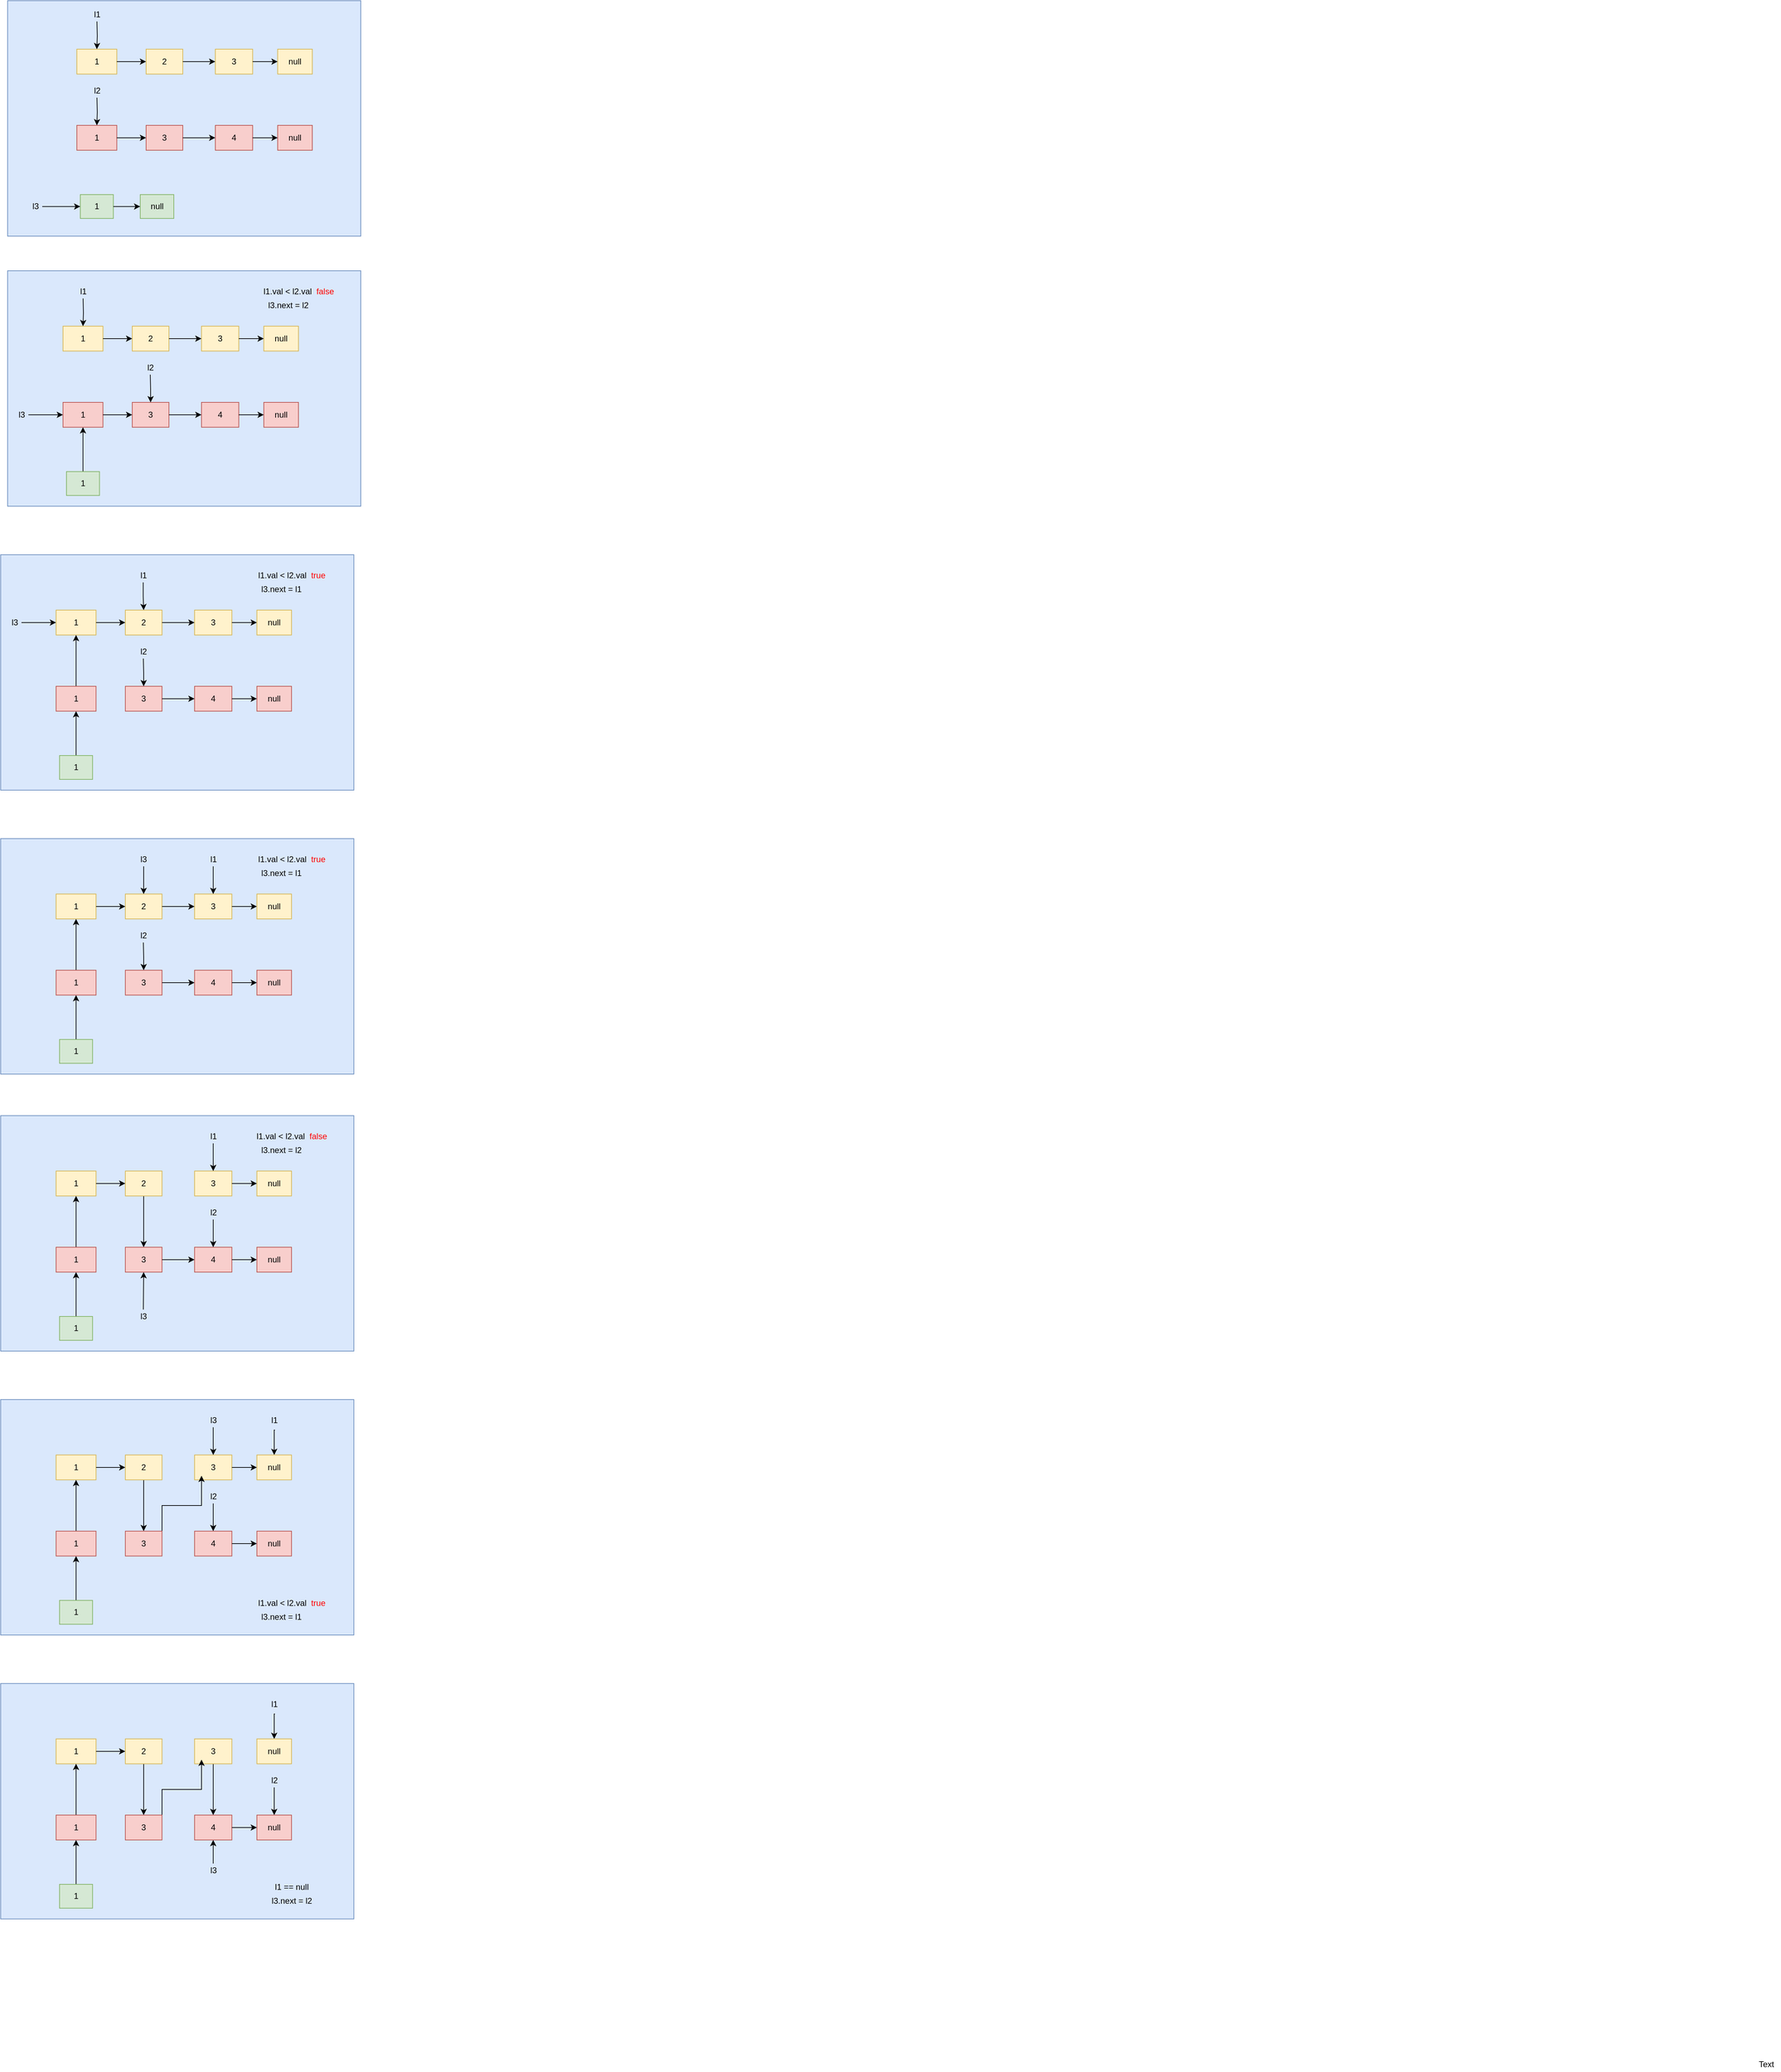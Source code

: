 <mxfile version="14.7.0" type="github">
  <diagram id="A1tCCWJj5cQhw7X3FNSQ" name="Page-1">
    <mxGraphModel dx="895" dy="527" grid="1" gridSize="10" guides="1" tooltips="1" connect="1" arrows="1" fold="1" page="1" pageScale="1" pageWidth="827" pageHeight="1169" math="0" shadow="0">
      <root>
        <mxCell id="0" />
        <mxCell id="1" parent="0" />
        <mxCell id="flg8Zj_wZAHKv5EspBRr-67" value="" style="rounded=0;whiteSpace=wrap;html=1;fillColor=#dae8fc;strokeColor=#6c8ebf;" vertex="1" parent="1">
          <mxGeometry x="120" y="140" width="510" height="340" as="geometry" />
        </mxCell>
        <mxCell id="flg8Zj_wZAHKv5EspBRr-1" value="1" style="rounded=0;whiteSpace=wrap;html=1;fillColor=#fff2cc;strokeColor=#d6b656;" vertex="1" parent="1">
          <mxGeometry x="220" y="210" width="57.69" height="35.93" as="geometry" />
        </mxCell>
        <mxCell id="flg8Zj_wZAHKv5EspBRr-2" value="2" style="rounded=0;whiteSpace=wrap;html=1;fillColor=#fff2cc;strokeColor=#d6b656;" vertex="1" parent="1">
          <mxGeometry x="320" y="210" width="52.96" height="35.93" as="geometry" />
        </mxCell>
        <mxCell id="flg8Zj_wZAHKv5EspBRr-3" value="" style="edgeStyle=orthogonalEdgeStyle;rounded=0;orthogonalLoop=1;jettySize=auto;html=1;" edge="1" parent="1" source="flg8Zj_wZAHKv5EspBRr-1" target="flg8Zj_wZAHKv5EspBRr-2">
          <mxGeometry x="100" y="120" as="geometry" />
        </mxCell>
        <mxCell id="flg8Zj_wZAHKv5EspBRr-4" value="3" style="rounded=0;whiteSpace=wrap;html=1;fillColor=#fff2cc;strokeColor=#d6b656;" vertex="1" parent="1">
          <mxGeometry x="420" y="210" width="53.85" height="35.93" as="geometry" />
        </mxCell>
        <mxCell id="flg8Zj_wZAHKv5EspBRr-5" value="" style="edgeStyle=orthogonalEdgeStyle;rounded=0;orthogonalLoop=1;jettySize=auto;html=1;" edge="1" parent="1" source="flg8Zj_wZAHKv5EspBRr-2" target="flg8Zj_wZAHKv5EspBRr-4">
          <mxGeometry x="100" y="120" as="geometry" />
        </mxCell>
        <mxCell id="flg8Zj_wZAHKv5EspBRr-13" value="" style="edgeStyle=orthogonalEdgeStyle;rounded=0;orthogonalLoop=1;jettySize=auto;html=1;" edge="1" parent="1" target="flg8Zj_wZAHKv5EspBRr-1">
          <mxGeometry x="100" y="120" as="geometry">
            <mxPoint x="249" y="170" as="sourcePoint" />
          </mxGeometry>
        </mxCell>
        <mxCell id="flg8Zj_wZAHKv5EspBRr-11" value="l1" style="text;html=1;align=center;verticalAlign=middle;resizable=0;points=[];autosize=1;strokeColor=none;" vertex="1" parent="1">
          <mxGeometry x="238.842" y="150" width="20" height="20" as="geometry" />
        </mxCell>
        <mxCell id="flg8Zj_wZAHKv5EspBRr-15" value="l3" style="text;html=1;align=center;verticalAlign=middle;resizable=0;points=[];autosize=1;strokeColor=none;" vertex="1" parent="1">
          <mxGeometry x="150" y="427.22" width="20" height="20" as="geometry" />
        </mxCell>
        <mxCell id="flg8Zj_wZAHKv5EspBRr-16" value="1" style="whiteSpace=wrap;html=1;fillColor=#d5e8d4;strokeColor=#82b366;" vertex="1" parent="1">
          <mxGeometry x="225" y="420" width="47.69" height="34.44" as="geometry" />
        </mxCell>
        <mxCell id="flg8Zj_wZAHKv5EspBRr-17" value="" style="edgeStyle=orthogonalEdgeStyle;rounded=0;orthogonalLoop=1;jettySize=auto;html=1;" edge="1" parent="1" source="flg8Zj_wZAHKv5EspBRr-15" target="flg8Zj_wZAHKv5EspBRr-16">
          <mxGeometry x="100" y="64.44" as="geometry" />
        </mxCell>
        <mxCell id="flg8Zj_wZAHKv5EspBRr-18" value="null" style="whiteSpace=wrap;html=1;fillColor=#d5e8d4;strokeColor=#82b366;" vertex="1" parent="1">
          <mxGeometry x="311.54" y="420" width="48.46" height="34.44" as="geometry" />
        </mxCell>
        <mxCell id="flg8Zj_wZAHKv5EspBRr-19" value="" style="edgeStyle=orthogonalEdgeStyle;rounded=0;orthogonalLoop=1;jettySize=auto;html=1;" edge="1" parent="1" source="flg8Zj_wZAHKv5EspBRr-16" target="flg8Zj_wZAHKv5EspBRr-18">
          <mxGeometry x="100" y="64.44" as="geometry" />
        </mxCell>
        <mxCell id="flg8Zj_wZAHKv5EspBRr-20" value="null" style="rounded=0;whiteSpace=wrap;html=1;fillColor=#fff2cc;strokeColor=#d6b656;" vertex="1" parent="1">
          <mxGeometry x="510" y="210" width="50" height="35.93" as="geometry" />
        </mxCell>
        <mxCell id="flg8Zj_wZAHKv5EspBRr-21" value="" style="edgeStyle=orthogonalEdgeStyle;rounded=0;orthogonalLoop=1;jettySize=auto;html=1;" edge="1" parent="1" source="flg8Zj_wZAHKv5EspBRr-4" target="flg8Zj_wZAHKv5EspBRr-20">
          <mxGeometry x="100" y="120" as="geometry" />
        </mxCell>
        <mxCell id="flg8Zj_wZAHKv5EspBRr-35" value="1" style="rounded=0;whiteSpace=wrap;html=1;fillColor=#f8cecc;strokeColor=#b85450;" vertex="1" parent="1">
          <mxGeometry x="220" y="320" width="57.69" height="35.93" as="geometry" />
        </mxCell>
        <mxCell id="flg8Zj_wZAHKv5EspBRr-36" value="3" style="rounded=0;whiteSpace=wrap;html=1;fillColor=#f8cecc;strokeColor=#b85450;" vertex="1" parent="1">
          <mxGeometry x="320" y="320" width="52.96" height="35.93" as="geometry" />
        </mxCell>
        <mxCell id="flg8Zj_wZAHKv5EspBRr-37" value="" style="edgeStyle=orthogonalEdgeStyle;rounded=0;orthogonalLoop=1;jettySize=auto;html=1;" edge="1" parent="1" source="flg8Zj_wZAHKv5EspBRr-35" target="flg8Zj_wZAHKv5EspBRr-36">
          <mxGeometry x="100" y="230" as="geometry" />
        </mxCell>
        <mxCell id="flg8Zj_wZAHKv5EspBRr-38" value="4" style="rounded=0;whiteSpace=wrap;html=1;fillColor=#f8cecc;strokeColor=#b85450;" vertex="1" parent="1">
          <mxGeometry x="420" y="320" width="53.85" height="35.93" as="geometry" />
        </mxCell>
        <mxCell id="flg8Zj_wZAHKv5EspBRr-39" value="" style="edgeStyle=orthogonalEdgeStyle;rounded=0;orthogonalLoop=1;jettySize=auto;html=1;" edge="1" parent="1" source="flg8Zj_wZAHKv5EspBRr-36" target="flg8Zj_wZAHKv5EspBRr-38">
          <mxGeometry x="100" y="230" as="geometry" />
        </mxCell>
        <mxCell id="flg8Zj_wZAHKv5EspBRr-40" value="" style="edgeStyle=orthogonalEdgeStyle;rounded=0;orthogonalLoop=1;jettySize=auto;html=1;" edge="1" parent="1" target="flg8Zj_wZAHKv5EspBRr-35">
          <mxGeometry x="100" y="230" as="geometry">
            <mxPoint x="249" y="280" as="sourcePoint" />
          </mxGeometry>
        </mxCell>
        <mxCell id="flg8Zj_wZAHKv5EspBRr-41" value="l2" style="text;html=1;align=center;verticalAlign=middle;resizable=0;points=[];autosize=1;strokeColor=none;" vertex="1" parent="1">
          <mxGeometry x="238.842" y="260" width="20" height="20" as="geometry" />
        </mxCell>
        <mxCell id="flg8Zj_wZAHKv5EspBRr-42" value="null" style="rounded=0;whiteSpace=wrap;html=1;fillColor=#f8cecc;strokeColor=#b85450;" vertex="1" parent="1">
          <mxGeometry x="510" y="320" width="50" height="35.93" as="geometry" />
        </mxCell>
        <mxCell id="flg8Zj_wZAHKv5EspBRr-43" value="" style="edgeStyle=orthogonalEdgeStyle;rounded=0;orthogonalLoop=1;jettySize=auto;html=1;" edge="1" parent="1" source="flg8Zj_wZAHKv5EspBRr-38" target="flg8Zj_wZAHKv5EspBRr-42">
          <mxGeometry x="100" y="230" as="geometry" />
        </mxCell>
        <mxCell id="flg8Zj_wZAHKv5EspBRr-68" value="" style="rounded=0;whiteSpace=wrap;html=1;fillColor=#dae8fc;strokeColor=#6c8ebf;" vertex="1" parent="1">
          <mxGeometry x="120" y="530" width="510" height="340" as="geometry" />
        </mxCell>
        <mxCell id="flg8Zj_wZAHKv5EspBRr-69" value="1" style="rounded=0;whiteSpace=wrap;html=1;fillColor=#fff2cc;strokeColor=#d6b656;" vertex="1" parent="1">
          <mxGeometry x="200" y="610" width="57.69" height="35.93" as="geometry" />
        </mxCell>
        <mxCell id="flg8Zj_wZAHKv5EspBRr-70" value="2" style="rounded=0;whiteSpace=wrap;html=1;fillColor=#fff2cc;strokeColor=#d6b656;" vertex="1" parent="1">
          <mxGeometry x="300" y="610" width="52.96" height="35.93" as="geometry" />
        </mxCell>
        <mxCell id="flg8Zj_wZAHKv5EspBRr-71" value="" style="edgeStyle=orthogonalEdgeStyle;rounded=0;orthogonalLoop=1;jettySize=auto;html=1;" edge="1" parent="1" source="flg8Zj_wZAHKv5EspBRr-69" target="flg8Zj_wZAHKv5EspBRr-70">
          <mxGeometry x="80" y="520" as="geometry" />
        </mxCell>
        <mxCell id="flg8Zj_wZAHKv5EspBRr-72" value="3" style="rounded=0;whiteSpace=wrap;html=1;fillColor=#fff2cc;strokeColor=#d6b656;" vertex="1" parent="1">
          <mxGeometry x="400" y="610" width="53.85" height="35.93" as="geometry" />
        </mxCell>
        <mxCell id="flg8Zj_wZAHKv5EspBRr-73" value="" style="edgeStyle=orthogonalEdgeStyle;rounded=0;orthogonalLoop=1;jettySize=auto;html=1;" edge="1" parent="1" source="flg8Zj_wZAHKv5EspBRr-70" target="flg8Zj_wZAHKv5EspBRr-72">
          <mxGeometry x="80" y="520" as="geometry" />
        </mxCell>
        <mxCell id="flg8Zj_wZAHKv5EspBRr-74" value="" style="edgeStyle=orthogonalEdgeStyle;rounded=0;orthogonalLoop=1;jettySize=auto;html=1;" edge="1" parent="1" target="flg8Zj_wZAHKv5EspBRr-69">
          <mxGeometry x="80" y="520" as="geometry">
            <mxPoint x="229" y="570" as="sourcePoint" />
          </mxGeometry>
        </mxCell>
        <mxCell id="flg8Zj_wZAHKv5EspBRr-75" value="l1" style="text;html=1;align=center;verticalAlign=middle;resizable=0;points=[];autosize=1;strokeColor=none;" vertex="1" parent="1">
          <mxGeometry x="218.842" y="550" width="20" height="20" as="geometry" />
        </mxCell>
        <mxCell id="flg8Zj_wZAHKv5EspBRr-76" value="l3" style="text;html=1;align=center;verticalAlign=middle;resizable=0;points=[];autosize=1;strokeColor=none;" vertex="1" parent="1">
          <mxGeometry x="130" y="727.96" width="20" height="20" as="geometry" />
        </mxCell>
        <mxCell id="flg8Zj_wZAHKv5EspBRr-94" value="" style="edgeStyle=orthogonalEdgeStyle;rounded=0;orthogonalLoop=1;jettySize=auto;html=1;" edge="1" parent="1" source="flg8Zj_wZAHKv5EspBRr-77" target="flg8Zj_wZAHKv5EspBRr-83">
          <mxGeometry relative="1" as="geometry" />
        </mxCell>
        <mxCell id="flg8Zj_wZAHKv5EspBRr-77" value="1" style="whiteSpace=wrap;html=1;fillColor=#d5e8d4;strokeColor=#82b366;" vertex="1" parent="1">
          <mxGeometry x="205" y="820" width="47.69" height="34.44" as="geometry" />
        </mxCell>
        <mxCell id="flg8Zj_wZAHKv5EspBRr-78" value="" style="edgeStyle=orthogonalEdgeStyle;rounded=0;orthogonalLoop=1;jettySize=auto;html=1;entryX=0;entryY=0.5;entryDx=0;entryDy=0;" edge="1" parent="1" source="flg8Zj_wZAHKv5EspBRr-76" target="flg8Zj_wZAHKv5EspBRr-83">
          <mxGeometry x="80" y="464.44" as="geometry" />
        </mxCell>
        <mxCell id="flg8Zj_wZAHKv5EspBRr-81" value="null" style="rounded=0;whiteSpace=wrap;html=1;fillColor=#fff2cc;strokeColor=#d6b656;" vertex="1" parent="1">
          <mxGeometry x="490" y="610" width="50" height="35.93" as="geometry" />
        </mxCell>
        <mxCell id="flg8Zj_wZAHKv5EspBRr-82" value="" style="edgeStyle=orthogonalEdgeStyle;rounded=0;orthogonalLoop=1;jettySize=auto;html=1;" edge="1" parent="1" source="flg8Zj_wZAHKv5EspBRr-72" target="flg8Zj_wZAHKv5EspBRr-81">
          <mxGeometry x="80" y="520" as="geometry" />
        </mxCell>
        <mxCell id="flg8Zj_wZAHKv5EspBRr-83" value="1" style="rounded=0;whiteSpace=wrap;html=1;fillColor=#f8cecc;strokeColor=#b85450;" vertex="1" parent="1">
          <mxGeometry x="200" y="720" width="57.69" height="35.93" as="geometry" />
        </mxCell>
        <mxCell id="flg8Zj_wZAHKv5EspBRr-84" value="3" style="rounded=0;whiteSpace=wrap;html=1;fillColor=#f8cecc;strokeColor=#b85450;" vertex="1" parent="1">
          <mxGeometry x="300" y="720" width="52.96" height="35.93" as="geometry" />
        </mxCell>
        <mxCell id="flg8Zj_wZAHKv5EspBRr-85" value="" style="edgeStyle=orthogonalEdgeStyle;rounded=0;orthogonalLoop=1;jettySize=auto;html=1;" edge="1" parent="1" source="flg8Zj_wZAHKv5EspBRr-83" target="flg8Zj_wZAHKv5EspBRr-84">
          <mxGeometry x="80" y="630" as="geometry" />
        </mxCell>
        <mxCell id="flg8Zj_wZAHKv5EspBRr-86" value="4" style="rounded=0;whiteSpace=wrap;html=1;fillColor=#f8cecc;strokeColor=#b85450;" vertex="1" parent="1">
          <mxGeometry x="400" y="720" width="53.85" height="35.93" as="geometry" />
        </mxCell>
        <mxCell id="flg8Zj_wZAHKv5EspBRr-87" value="" style="edgeStyle=orthogonalEdgeStyle;rounded=0;orthogonalLoop=1;jettySize=auto;html=1;" edge="1" parent="1" source="flg8Zj_wZAHKv5EspBRr-84" target="flg8Zj_wZAHKv5EspBRr-86">
          <mxGeometry x="80" y="630" as="geometry" />
        </mxCell>
        <mxCell id="flg8Zj_wZAHKv5EspBRr-88" value="" style="edgeStyle=orthogonalEdgeStyle;rounded=0;orthogonalLoop=1;jettySize=auto;html=1;entryX=0.5;entryY=0;entryDx=0;entryDy=0;" edge="1" parent="1" target="flg8Zj_wZAHKv5EspBRr-84">
          <mxGeometry x="80" y="630" as="geometry">
            <mxPoint x="326" y="680" as="sourcePoint" />
          </mxGeometry>
        </mxCell>
        <mxCell id="flg8Zj_wZAHKv5EspBRr-89" value="l2" style="text;html=1;align=center;verticalAlign=middle;resizable=0;points=[];autosize=1;strokeColor=none;" vertex="1" parent="1">
          <mxGeometry x="316.482" y="660" width="20" height="20" as="geometry" />
        </mxCell>
        <mxCell id="flg8Zj_wZAHKv5EspBRr-90" value="null" style="rounded=0;whiteSpace=wrap;html=1;fillColor=#f8cecc;strokeColor=#b85450;" vertex="1" parent="1">
          <mxGeometry x="490" y="720" width="50" height="35.93" as="geometry" />
        </mxCell>
        <mxCell id="flg8Zj_wZAHKv5EspBRr-91" value="" style="edgeStyle=orthogonalEdgeStyle;rounded=0;orthogonalLoop=1;jettySize=auto;html=1;" edge="1" parent="1" source="flg8Zj_wZAHKv5EspBRr-86" target="flg8Zj_wZAHKv5EspBRr-90">
          <mxGeometry x="80" y="630" as="geometry" />
        </mxCell>
        <mxCell id="flg8Zj_wZAHKv5EspBRr-92" value="l1.val &amp;lt; l2.val&amp;nbsp; &lt;font color=&quot;#ff0000&quot;&gt;false&lt;/font&gt;" style="text;html=1;align=center;verticalAlign=middle;resizable=0;points=[];autosize=1;strokeColor=none;" vertex="1" parent="1">
          <mxGeometry x="480" y="550" width="120" height="20" as="geometry" />
        </mxCell>
        <mxCell id="flg8Zj_wZAHKv5EspBRr-93" value="l3.next = l2" style="text;html=1;align=center;verticalAlign=middle;resizable=0;points=[];autosize=1;strokeColor=none;" vertex="1" parent="1">
          <mxGeometry x="490" y="570" width="70" height="20" as="geometry" />
        </mxCell>
        <mxCell id="flg8Zj_wZAHKv5EspBRr-95" value="" style="rounded=0;whiteSpace=wrap;html=1;fillColor=#dae8fc;strokeColor=#6c8ebf;" vertex="1" parent="1">
          <mxGeometry x="110" y="940" width="510" height="340" as="geometry" />
        </mxCell>
        <mxCell id="flg8Zj_wZAHKv5EspBRr-96" value="1" style="rounded=0;whiteSpace=wrap;html=1;fillColor=#fff2cc;strokeColor=#d6b656;" vertex="1" parent="1">
          <mxGeometry x="190" y="1020" width="57.69" height="35.93" as="geometry" />
        </mxCell>
        <mxCell id="flg8Zj_wZAHKv5EspBRr-97" value="2" style="rounded=0;whiteSpace=wrap;html=1;fillColor=#fff2cc;strokeColor=#d6b656;" vertex="1" parent="1">
          <mxGeometry x="290" y="1020" width="52.96" height="35.93" as="geometry" />
        </mxCell>
        <mxCell id="flg8Zj_wZAHKv5EspBRr-98" value="" style="edgeStyle=orthogonalEdgeStyle;rounded=0;orthogonalLoop=1;jettySize=auto;html=1;" edge="1" parent="1" source="flg8Zj_wZAHKv5EspBRr-96" target="flg8Zj_wZAHKv5EspBRr-97">
          <mxGeometry x="70" y="930" as="geometry" />
        </mxCell>
        <mxCell id="flg8Zj_wZAHKv5EspBRr-99" value="3" style="rounded=0;whiteSpace=wrap;html=1;fillColor=#fff2cc;strokeColor=#d6b656;" vertex="1" parent="1">
          <mxGeometry x="390" y="1020" width="53.85" height="35.93" as="geometry" />
        </mxCell>
        <mxCell id="flg8Zj_wZAHKv5EspBRr-100" value="" style="edgeStyle=orthogonalEdgeStyle;rounded=0;orthogonalLoop=1;jettySize=auto;html=1;" edge="1" parent="1" source="flg8Zj_wZAHKv5EspBRr-97" target="flg8Zj_wZAHKv5EspBRr-99">
          <mxGeometry x="70" y="930" as="geometry" />
        </mxCell>
        <mxCell id="flg8Zj_wZAHKv5EspBRr-101" value="" style="edgeStyle=orthogonalEdgeStyle;rounded=0;orthogonalLoop=1;jettySize=auto;html=1;entryX=0.5;entryY=0;entryDx=0;entryDy=0;" edge="1" parent="1" target="flg8Zj_wZAHKv5EspBRr-97" source="flg8Zj_wZAHKv5EspBRr-102">
          <mxGeometry x="70" y="930" as="geometry">
            <mxPoint x="219" y="980" as="sourcePoint" />
          </mxGeometry>
        </mxCell>
        <mxCell id="flg8Zj_wZAHKv5EspBRr-102" value="l1" style="text;html=1;align=center;verticalAlign=middle;resizable=0;points=[];autosize=1;strokeColor=none;" vertex="1" parent="1">
          <mxGeometry x="305.772" y="960" width="20" height="20" as="geometry" />
        </mxCell>
        <mxCell id="flg8Zj_wZAHKv5EspBRr-103" value="l3" style="text;html=1;align=center;verticalAlign=middle;resizable=0;points=[];autosize=1;strokeColor=none;" vertex="1" parent="1">
          <mxGeometry x="120" y="1027.96" width="20" height="20" as="geometry" />
        </mxCell>
        <mxCell id="flg8Zj_wZAHKv5EspBRr-104" value="" style="edgeStyle=orthogonalEdgeStyle;rounded=0;orthogonalLoop=1;jettySize=auto;html=1;" edge="1" parent="1" source="flg8Zj_wZAHKv5EspBRr-105" target="flg8Zj_wZAHKv5EspBRr-109">
          <mxGeometry relative="1" as="geometry" />
        </mxCell>
        <mxCell id="flg8Zj_wZAHKv5EspBRr-105" value="1" style="whiteSpace=wrap;html=1;fillColor=#d5e8d4;strokeColor=#82b366;" vertex="1" parent="1">
          <mxGeometry x="195" y="1230" width="47.69" height="34.44" as="geometry" />
        </mxCell>
        <mxCell id="flg8Zj_wZAHKv5EspBRr-106" value="" style="edgeStyle=orthogonalEdgeStyle;rounded=0;orthogonalLoop=1;jettySize=auto;html=1;entryX=0;entryY=0.5;entryDx=0;entryDy=0;" edge="1" parent="1" source="flg8Zj_wZAHKv5EspBRr-103" target="flg8Zj_wZAHKv5EspBRr-96">
          <mxGeometry x="70" y="874.44" as="geometry" />
        </mxCell>
        <mxCell id="flg8Zj_wZAHKv5EspBRr-107" value="null" style="rounded=0;whiteSpace=wrap;html=1;fillColor=#fff2cc;strokeColor=#d6b656;" vertex="1" parent="1">
          <mxGeometry x="480" y="1020" width="50" height="35.93" as="geometry" />
        </mxCell>
        <mxCell id="flg8Zj_wZAHKv5EspBRr-108" value="" style="edgeStyle=orthogonalEdgeStyle;rounded=0;orthogonalLoop=1;jettySize=auto;html=1;" edge="1" parent="1" source="flg8Zj_wZAHKv5EspBRr-99" target="flg8Zj_wZAHKv5EspBRr-107">
          <mxGeometry x="70" y="930" as="geometry" />
        </mxCell>
        <mxCell id="flg8Zj_wZAHKv5EspBRr-120" value="" style="edgeStyle=orthogonalEdgeStyle;rounded=0;orthogonalLoop=1;jettySize=auto;html=1;" edge="1" parent="1" source="flg8Zj_wZAHKv5EspBRr-109" target="flg8Zj_wZAHKv5EspBRr-96">
          <mxGeometry relative="1" as="geometry" />
        </mxCell>
        <mxCell id="flg8Zj_wZAHKv5EspBRr-109" value="1" style="rounded=0;whiteSpace=wrap;html=1;fillColor=#f8cecc;strokeColor=#b85450;" vertex="1" parent="1">
          <mxGeometry x="190" y="1130" width="57.69" height="35.93" as="geometry" />
        </mxCell>
        <mxCell id="flg8Zj_wZAHKv5EspBRr-110" value="3" style="rounded=0;whiteSpace=wrap;html=1;fillColor=#f8cecc;strokeColor=#b85450;" vertex="1" parent="1">
          <mxGeometry x="290" y="1130" width="52.96" height="35.93" as="geometry" />
        </mxCell>
        <mxCell id="flg8Zj_wZAHKv5EspBRr-112" value="4" style="rounded=0;whiteSpace=wrap;html=1;fillColor=#f8cecc;strokeColor=#b85450;" vertex="1" parent="1">
          <mxGeometry x="390" y="1130" width="53.85" height="35.93" as="geometry" />
        </mxCell>
        <mxCell id="flg8Zj_wZAHKv5EspBRr-113" value="" style="edgeStyle=orthogonalEdgeStyle;rounded=0;orthogonalLoop=1;jettySize=auto;html=1;" edge="1" parent="1" source="flg8Zj_wZAHKv5EspBRr-110" target="flg8Zj_wZAHKv5EspBRr-112">
          <mxGeometry x="70" y="1040" as="geometry" />
        </mxCell>
        <mxCell id="flg8Zj_wZAHKv5EspBRr-114" value="" style="edgeStyle=orthogonalEdgeStyle;rounded=0;orthogonalLoop=1;jettySize=auto;html=1;entryX=0.5;entryY=0;entryDx=0;entryDy=0;" edge="1" parent="1" target="flg8Zj_wZAHKv5EspBRr-110">
          <mxGeometry x="70" y="1040" as="geometry">
            <mxPoint x="316" y="1090" as="sourcePoint" />
          </mxGeometry>
        </mxCell>
        <mxCell id="flg8Zj_wZAHKv5EspBRr-115" value="l2" style="text;html=1;align=center;verticalAlign=middle;resizable=0;points=[];autosize=1;strokeColor=none;" vertex="1" parent="1">
          <mxGeometry x="306.482" y="1070" width="20" height="20" as="geometry" />
        </mxCell>
        <mxCell id="flg8Zj_wZAHKv5EspBRr-116" value="null" style="rounded=0;whiteSpace=wrap;html=1;fillColor=#f8cecc;strokeColor=#b85450;" vertex="1" parent="1">
          <mxGeometry x="480" y="1130" width="50" height="35.93" as="geometry" />
        </mxCell>
        <mxCell id="flg8Zj_wZAHKv5EspBRr-117" value="" style="edgeStyle=orthogonalEdgeStyle;rounded=0;orthogonalLoop=1;jettySize=auto;html=1;" edge="1" parent="1" source="flg8Zj_wZAHKv5EspBRr-112" target="flg8Zj_wZAHKv5EspBRr-116">
          <mxGeometry x="70" y="1040" as="geometry" />
        </mxCell>
        <mxCell id="flg8Zj_wZAHKv5EspBRr-118" value="l1.val &amp;lt; l2.val&amp;nbsp; &lt;font color=&quot;#ff0000&quot;&gt;true&lt;/font&gt;" style="text;html=1;align=center;verticalAlign=middle;resizable=0;points=[];autosize=1;strokeColor=none;" vertex="1" parent="1">
          <mxGeometry x="475" y="960" width="110" height="20" as="geometry" />
        </mxCell>
        <mxCell id="flg8Zj_wZAHKv5EspBRr-119" value="l3.next = l1" style="text;html=1;align=center;verticalAlign=middle;resizable=0;points=[];autosize=1;strokeColor=none;" vertex="1" parent="1">
          <mxGeometry x="480" y="980" width="70" height="20" as="geometry" />
        </mxCell>
        <mxCell id="flg8Zj_wZAHKv5EspBRr-122" value="" style="rounded=0;whiteSpace=wrap;html=1;fillColor=#dae8fc;strokeColor=#6c8ebf;" vertex="1" parent="1">
          <mxGeometry x="110" y="1350" width="510" height="340" as="geometry" />
        </mxCell>
        <mxCell id="flg8Zj_wZAHKv5EspBRr-123" value="1" style="rounded=0;whiteSpace=wrap;html=1;fillColor=#fff2cc;strokeColor=#d6b656;" vertex="1" parent="1">
          <mxGeometry x="190" y="1430" width="57.69" height="35.93" as="geometry" />
        </mxCell>
        <mxCell id="flg8Zj_wZAHKv5EspBRr-124" value="2" style="rounded=0;whiteSpace=wrap;html=1;fillColor=#fff2cc;strokeColor=#d6b656;" vertex="1" parent="1">
          <mxGeometry x="290" y="1430" width="52.96" height="35.93" as="geometry" />
        </mxCell>
        <mxCell id="flg8Zj_wZAHKv5EspBRr-125" value="" style="edgeStyle=orthogonalEdgeStyle;rounded=0;orthogonalLoop=1;jettySize=auto;html=1;" edge="1" parent="1" source="flg8Zj_wZAHKv5EspBRr-123" target="flg8Zj_wZAHKv5EspBRr-124">
          <mxGeometry x="70" y="1340" as="geometry" />
        </mxCell>
        <mxCell id="flg8Zj_wZAHKv5EspBRr-126" value="3" style="rounded=0;whiteSpace=wrap;html=1;fillColor=#fff2cc;strokeColor=#d6b656;" vertex="1" parent="1">
          <mxGeometry x="390" y="1430" width="53.85" height="35.93" as="geometry" />
        </mxCell>
        <mxCell id="flg8Zj_wZAHKv5EspBRr-127" value="" style="edgeStyle=orthogonalEdgeStyle;rounded=0;orthogonalLoop=1;jettySize=auto;html=1;" edge="1" parent="1" source="flg8Zj_wZAHKv5EspBRr-124" target="flg8Zj_wZAHKv5EspBRr-126">
          <mxGeometry x="70" y="1340" as="geometry" />
        </mxCell>
        <mxCell id="flg8Zj_wZAHKv5EspBRr-128" value="" style="edgeStyle=orthogonalEdgeStyle;rounded=0;orthogonalLoop=1;jettySize=auto;html=1;" edge="1" parent="1" source="flg8Zj_wZAHKv5EspBRr-129" target="flg8Zj_wZAHKv5EspBRr-126">
          <mxGeometry x="70" y="1340" as="geometry">
            <mxPoint x="219" y="1390" as="sourcePoint" />
          </mxGeometry>
        </mxCell>
        <mxCell id="flg8Zj_wZAHKv5EspBRr-129" value="l1" style="text;html=1;align=center;verticalAlign=middle;resizable=0;points=[];autosize=1;strokeColor=none;" vertex="1" parent="1">
          <mxGeometry x="406.922" y="1370" width="20" height="20" as="geometry" />
        </mxCell>
        <mxCell id="flg8Zj_wZAHKv5EspBRr-130" value="l3" style="text;html=1;align=center;verticalAlign=middle;resizable=0;points=[];autosize=1;strokeColor=none;" vertex="1" parent="1">
          <mxGeometry x="306.48" y="1370.0" width="20" height="20" as="geometry" />
        </mxCell>
        <mxCell id="flg8Zj_wZAHKv5EspBRr-131" value="" style="edgeStyle=orthogonalEdgeStyle;rounded=0;orthogonalLoop=1;jettySize=auto;html=1;" edge="1" parent="1" source="flg8Zj_wZAHKv5EspBRr-132" target="flg8Zj_wZAHKv5EspBRr-137">
          <mxGeometry relative="1" as="geometry" />
        </mxCell>
        <mxCell id="flg8Zj_wZAHKv5EspBRr-132" value="1" style="whiteSpace=wrap;html=1;fillColor=#d5e8d4;strokeColor=#82b366;" vertex="1" parent="1">
          <mxGeometry x="195" y="1640" width="47.69" height="34.44" as="geometry" />
        </mxCell>
        <mxCell id="flg8Zj_wZAHKv5EspBRr-133" value="" style="edgeStyle=orthogonalEdgeStyle;rounded=0;orthogonalLoop=1;jettySize=auto;html=1;" edge="1" parent="1" source="flg8Zj_wZAHKv5EspBRr-130" target="flg8Zj_wZAHKv5EspBRr-124">
          <mxGeometry x="70" y="1284.44" as="geometry" />
        </mxCell>
        <mxCell id="flg8Zj_wZAHKv5EspBRr-134" value="null" style="rounded=0;whiteSpace=wrap;html=1;fillColor=#fff2cc;strokeColor=#d6b656;" vertex="1" parent="1">
          <mxGeometry x="480" y="1430" width="50" height="35.93" as="geometry" />
        </mxCell>
        <mxCell id="flg8Zj_wZAHKv5EspBRr-135" value="" style="edgeStyle=orthogonalEdgeStyle;rounded=0;orthogonalLoop=1;jettySize=auto;html=1;" edge="1" parent="1" source="flg8Zj_wZAHKv5EspBRr-126" target="flg8Zj_wZAHKv5EspBRr-134">
          <mxGeometry x="70" y="1340" as="geometry" />
        </mxCell>
        <mxCell id="flg8Zj_wZAHKv5EspBRr-136" value="" style="edgeStyle=orthogonalEdgeStyle;rounded=0;orthogonalLoop=1;jettySize=auto;html=1;" edge="1" parent="1" source="flg8Zj_wZAHKv5EspBRr-137" target="flg8Zj_wZAHKv5EspBRr-123">
          <mxGeometry relative="1" as="geometry" />
        </mxCell>
        <mxCell id="flg8Zj_wZAHKv5EspBRr-137" value="1" style="rounded=0;whiteSpace=wrap;html=1;fillColor=#f8cecc;strokeColor=#b85450;" vertex="1" parent="1">
          <mxGeometry x="190" y="1540" width="57.69" height="35.93" as="geometry" />
        </mxCell>
        <mxCell id="flg8Zj_wZAHKv5EspBRr-138" value="3" style="rounded=0;whiteSpace=wrap;html=1;fillColor=#f8cecc;strokeColor=#b85450;" vertex="1" parent="1">
          <mxGeometry x="290" y="1540" width="52.96" height="35.93" as="geometry" />
        </mxCell>
        <mxCell id="flg8Zj_wZAHKv5EspBRr-139" value="4" style="rounded=0;whiteSpace=wrap;html=1;fillColor=#f8cecc;strokeColor=#b85450;" vertex="1" parent="1">
          <mxGeometry x="390" y="1540" width="53.85" height="35.93" as="geometry" />
        </mxCell>
        <mxCell id="flg8Zj_wZAHKv5EspBRr-140" value="" style="edgeStyle=orthogonalEdgeStyle;rounded=0;orthogonalLoop=1;jettySize=auto;html=1;" edge="1" parent="1" source="flg8Zj_wZAHKv5EspBRr-138" target="flg8Zj_wZAHKv5EspBRr-139">
          <mxGeometry x="70" y="1450" as="geometry" />
        </mxCell>
        <mxCell id="flg8Zj_wZAHKv5EspBRr-141" value="" style="edgeStyle=orthogonalEdgeStyle;rounded=0;orthogonalLoop=1;jettySize=auto;html=1;entryX=0.5;entryY=0;entryDx=0;entryDy=0;" edge="1" parent="1" target="flg8Zj_wZAHKv5EspBRr-138">
          <mxGeometry x="70" y="1450" as="geometry">
            <mxPoint x="316" y="1500" as="sourcePoint" />
          </mxGeometry>
        </mxCell>
        <mxCell id="flg8Zj_wZAHKv5EspBRr-142" value="l2" style="text;html=1;align=center;verticalAlign=middle;resizable=0;points=[];autosize=1;strokeColor=none;" vertex="1" parent="1">
          <mxGeometry x="306.482" y="1480" width="20" height="20" as="geometry" />
        </mxCell>
        <mxCell id="flg8Zj_wZAHKv5EspBRr-143" value="null" style="rounded=0;whiteSpace=wrap;html=1;fillColor=#f8cecc;strokeColor=#b85450;" vertex="1" parent="1">
          <mxGeometry x="480" y="1540" width="50" height="35.93" as="geometry" />
        </mxCell>
        <mxCell id="flg8Zj_wZAHKv5EspBRr-144" value="" style="edgeStyle=orthogonalEdgeStyle;rounded=0;orthogonalLoop=1;jettySize=auto;html=1;" edge="1" parent="1" source="flg8Zj_wZAHKv5EspBRr-139" target="flg8Zj_wZAHKv5EspBRr-143">
          <mxGeometry x="70" y="1450" as="geometry" />
        </mxCell>
        <mxCell id="flg8Zj_wZAHKv5EspBRr-145" value="l1.val &amp;lt; l2.val&amp;nbsp; &lt;font color=&quot;#ff0000&quot;&gt;true&lt;/font&gt;" style="text;html=1;align=center;verticalAlign=middle;resizable=0;points=[];autosize=1;strokeColor=none;" vertex="1" parent="1">
          <mxGeometry x="475" y="1370" width="110" height="20" as="geometry" />
        </mxCell>
        <mxCell id="flg8Zj_wZAHKv5EspBRr-146" value="l3.next = l1" style="text;html=1;align=center;verticalAlign=middle;resizable=0;points=[];autosize=1;strokeColor=none;" vertex="1" parent="1">
          <mxGeometry x="480" y="1390" width="70" height="20" as="geometry" />
        </mxCell>
        <mxCell id="flg8Zj_wZAHKv5EspBRr-149" value="" style="rounded=0;whiteSpace=wrap;html=1;fillColor=#dae8fc;strokeColor=#6c8ebf;" vertex="1" parent="1">
          <mxGeometry x="110" y="1750" width="510" height="340" as="geometry" />
        </mxCell>
        <mxCell id="flg8Zj_wZAHKv5EspBRr-150" value="1" style="rounded=0;whiteSpace=wrap;html=1;fillColor=#fff2cc;strokeColor=#d6b656;" vertex="1" parent="1">
          <mxGeometry x="190" y="1830" width="57.69" height="35.93" as="geometry" />
        </mxCell>
        <mxCell id="flg8Zj_wZAHKv5EspBRr-174" value="" style="edgeStyle=orthogonalEdgeStyle;rounded=0;orthogonalLoop=1;jettySize=auto;html=1;" edge="1" parent="1" source="flg8Zj_wZAHKv5EspBRr-151" target="flg8Zj_wZAHKv5EspBRr-165">
          <mxGeometry relative="1" as="geometry" />
        </mxCell>
        <mxCell id="flg8Zj_wZAHKv5EspBRr-151" value="2" style="rounded=0;whiteSpace=wrap;html=1;fillColor=#fff2cc;strokeColor=#d6b656;" vertex="1" parent="1">
          <mxGeometry x="290" y="1830" width="52.96" height="35.93" as="geometry" />
        </mxCell>
        <mxCell id="flg8Zj_wZAHKv5EspBRr-152" value="" style="edgeStyle=orthogonalEdgeStyle;rounded=0;orthogonalLoop=1;jettySize=auto;html=1;" edge="1" parent="1" source="flg8Zj_wZAHKv5EspBRr-150" target="flg8Zj_wZAHKv5EspBRr-151">
          <mxGeometry x="70" y="1740" as="geometry" />
        </mxCell>
        <mxCell id="flg8Zj_wZAHKv5EspBRr-153" value="3" style="rounded=0;whiteSpace=wrap;html=1;fillColor=#fff2cc;strokeColor=#d6b656;" vertex="1" parent="1">
          <mxGeometry x="390" y="1830" width="53.85" height="35.93" as="geometry" />
        </mxCell>
        <mxCell id="flg8Zj_wZAHKv5EspBRr-155" value="" style="edgeStyle=orthogonalEdgeStyle;rounded=0;orthogonalLoop=1;jettySize=auto;html=1;" edge="1" parent="1" source="flg8Zj_wZAHKv5EspBRr-156" target="flg8Zj_wZAHKv5EspBRr-153">
          <mxGeometry x="70" y="1740" as="geometry">
            <mxPoint x="219" y="1790" as="sourcePoint" />
          </mxGeometry>
        </mxCell>
        <mxCell id="flg8Zj_wZAHKv5EspBRr-156" value="l1" style="text;html=1;align=center;verticalAlign=middle;resizable=0;points=[];autosize=1;strokeColor=none;" vertex="1" parent="1">
          <mxGeometry x="406.922" y="1770" width="20" height="20" as="geometry" />
        </mxCell>
        <mxCell id="flg8Zj_wZAHKv5EspBRr-157" value="l3" style="text;html=1;align=center;verticalAlign=middle;resizable=0;points=[];autosize=1;strokeColor=none;" vertex="1" parent="1">
          <mxGeometry x="305.77" y="2030.0" width="20" height="20" as="geometry" />
        </mxCell>
        <mxCell id="flg8Zj_wZAHKv5EspBRr-158" value="" style="edgeStyle=orthogonalEdgeStyle;rounded=0;orthogonalLoop=1;jettySize=auto;html=1;" edge="1" parent="1" source="flg8Zj_wZAHKv5EspBRr-159" target="flg8Zj_wZAHKv5EspBRr-164">
          <mxGeometry relative="1" as="geometry" />
        </mxCell>
        <mxCell id="flg8Zj_wZAHKv5EspBRr-159" value="1" style="whiteSpace=wrap;html=1;fillColor=#d5e8d4;strokeColor=#82b366;" vertex="1" parent="1">
          <mxGeometry x="195" y="2040" width="47.69" height="34.44" as="geometry" />
        </mxCell>
        <mxCell id="flg8Zj_wZAHKv5EspBRr-160" value="" style="edgeStyle=orthogonalEdgeStyle;rounded=0;orthogonalLoop=1;jettySize=auto;html=1;entryX=0.5;entryY=1;entryDx=0;entryDy=0;" edge="1" parent="1" target="flg8Zj_wZAHKv5EspBRr-165">
          <mxGeometry x="70" y="1684.44" as="geometry">
            <mxPoint x="316" y="2030" as="sourcePoint" />
          </mxGeometry>
        </mxCell>
        <mxCell id="flg8Zj_wZAHKv5EspBRr-161" value="null" style="rounded=0;whiteSpace=wrap;html=1;fillColor=#fff2cc;strokeColor=#d6b656;" vertex="1" parent="1">
          <mxGeometry x="480" y="1830" width="50" height="35.93" as="geometry" />
        </mxCell>
        <mxCell id="flg8Zj_wZAHKv5EspBRr-162" value="" style="edgeStyle=orthogonalEdgeStyle;rounded=0;orthogonalLoop=1;jettySize=auto;html=1;" edge="1" parent="1" source="flg8Zj_wZAHKv5EspBRr-153" target="flg8Zj_wZAHKv5EspBRr-161">
          <mxGeometry x="70" y="1740" as="geometry" />
        </mxCell>
        <mxCell id="flg8Zj_wZAHKv5EspBRr-163" value="" style="edgeStyle=orthogonalEdgeStyle;rounded=0;orthogonalLoop=1;jettySize=auto;html=1;" edge="1" parent="1" source="flg8Zj_wZAHKv5EspBRr-164" target="flg8Zj_wZAHKv5EspBRr-150">
          <mxGeometry relative="1" as="geometry" />
        </mxCell>
        <mxCell id="flg8Zj_wZAHKv5EspBRr-164" value="1" style="rounded=0;whiteSpace=wrap;html=1;fillColor=#f8cecc;strokeColor=#b85450;" vertex="1" parent="1">
          <mxGeometry x="190" y="1940" width="57.69" height="35.93" as="geometry" />
        </mxCell>
        <mxCell id="flg8Zj_wZAHKv5EspBRr-165" value="3" style="rounded=0;whiteSpace=wrap;html=1;fillColor=#f8cecc;strokeColor=#b85450;" vertex="1" parent="1">
          <mxGeometry x="290" y="1940" width="52.96" height="35.93" as="geometry" />
        </mxCell>
        <mxCell id="flg8Zj_wZAHKv5EspBRr-166" value="4" style="rounded=0;whiteSpace=wrap;html=1;fillColor=#f8cecc;strokeColor=#b85450;" vertex="1" parent="1">
          <mxGeometry x="390" y="1940" width="53.85" height="35.93" as="geometry" />
        </mxCell>
        <mxCell id="flg8Zj_wZAHKv5EspBRr-167" value="" style="edgeStyle=orthogonalEdgeStyle;rounded=0;orthogonalLoop=1;jettySize=auto;html=1;" edge="1" parent="1" source="flg8Zj_wZAHKv5EspBRr-165" target="flg8Zj_wZAHKv5EspBRr-166">
          <mxGeometry x="70" y="1850" as="geometry" />
        </mxCell>
        <mxCell id="flg8Zj_wZAHKv5EspBRr-168" value="" style="edgeStyle=orthogonalEdgeStyle;rounded=0;orthogonalLoop=1;jettySize=auto;html=1;entryX=0.5;entryY=0;entryDx=0;entryDy=0;" edge="1" parent="1" target="flg8Zj_wZAHKv5EspBRr-166" source="flg8Zj_wZAHKv5EspBRr-169">
          <mxGeometry x="70" y="1850" as="geometry">
            <mxPoint x="316" y="1900" as="sourcePoint" />
          </mxGeometry>
        </mxCell>
        <mxCell id="flg8Zj_wZAHKv5EspBRr-169" value="l2" style="text;html=1;align=center;verticalAlign=middle;resizable=0;points=[];autosize=1;strokeColor=none;" vertex="1" parent="1">
          <mxGeometry x="406.922" y="1880" width="20" height="20" as="geometry" />
        </mxCell>
        <mxCell id="flg8Zj_wZAHKv5EspBRr-170" value="null" style="rounded=0;whiteSpace=wrap;html=1;fillColor=#f8cecc;strokeColor=#b85450;" vertex="1" parent="1">
          <mxGeometry x="480" y="1940" width="50" height="35.93" as="geometry" />
        </mxCell>
        <mxCell id="flg8Zj_wZAHKv5EspBRr-171" value="" style="edgeStyle=orthogonalEdgeStyle;rounded=0;orthogonalLoop=1;jettySize=auto;html=1;" edge="1" parent="1" source="flg8Zj_wZAHKv5EspBRr-166" target="flg8Zj_wZAHKv5EspBRr-170">
          <mxGeometry x="70" y="1850" as="geometry" />
        </mxCell>
        <mxCell id="flg8Zj_wZAHKv5EspBRr-172" value="l1.val &amp;lt; l2.val&amp;nbsp; &lt;font color=&quot;#ff0000&quot;&gt;false&lt;/font&gt;" style="text;html=1;align=center;verticalAlign=middle;resizable=0;points=[];autosize=1;strokeColor=none;" vertex="1" parent="1">
          <mxGeometry x="470" y="1770" width="120" height="20" as="geometry" />
        </mxCell>
        <mxCell id="flg8Zj_wZAHKv5EspBRr-173" value="l3.next = l2" style="text;html=1;align=center;verticalAlign=middle;resizable=0;points=[];autosize=1;strokeColor=none;" vertex="1" parent="1">
          <mxGeometry x="480" y="1790" width="70" height="20" as="geometry" />
        </mxCell>
        <mxCell id="flg8Zj_wZAHKv5EspBRr-175" value="" style="rounded=0;whiteSpace=wrap;html=1;fillColor=#dae8fc;strokeColor=#6c8ebf;" vertex="1" parent="1">
          <mxGeometry x="110" y="2160" width="510" height="340" as="geometry" />
        </mxCell>
        <mxCell id="flg8Zj_wZAHKv5EspBRr-176" value="1" style="rounded=0;whiteSpace=wrap;html=1;fillColor=#fff2cc;strokeColor=#d6b656;" vertex="1" parent="1">
          <mxGeometry x="190" y="2240" width="57.69" height="35.93" as="geometry" />
        </mxCell>
        <mxCell id="flg8Zj_wZAHKv5EspBRr-177" value="" style="edgeStyle=orthogonalEdgeStyle;rounded=0;orthogonalLoop=1;jettySize=auto;html=1;" edge="1" parent="1" source="flg8Zj_wZAHKv5EspBRr-178" target="flg8Zj_wZAHKv5EspBRr-191">
          <mxGeometry relative="1" as="geometry" />
        </mxCell>
        <mxCell id="flg8Zj_wZAHKv5EspBRr-178" value="2" style="rounded=0;whiteSpace=wrap;html=1;fillColor=#fff2cc;strokeColor=#d6b656;" vertex="1" parent="1">
          <mxGeometry x="290" y="2240" width="52.96" height="35.93" as="geometry" />
        </mxCell>
        <mxCell id="flg8Zj_wZAHKv5EspBRr-179" value="" style="edgeStyle=orthogonalEdgeStyle;rounded=0;orthogonalLoop=1;jettySize=auto;html=1;" edge="1" parent="1" source="flg8Zj_wZAHKv5EspBRr-176" target="flg8Zj_wZAHKv5EspBRr-178">
          <mxGeometry x="70" y="2150" as="geometry" />
        </mxCell>
        <mxCell id="flg8Zj_wZAHKv5EspBRr-180" value="3" style="rounded=0;whiteSpace=wrap;html=1;fillColor=#fff2cc;strokeColor=#d6b656;" vertex="1" parent="1">
          <mxGeometry x="390" y="2240" width="53.85" height="35.93" as="geometry" />
        </mxCell>
        <mxCell id="flg8Zj_wZAHKv5EspBRr-181" value="" style="edgeStyle=orthogonalEdgeStyle;rounded=0;orthogonalLoop=1;jettySize=auto;html=1;entryX=0.5;entryY=0;entryDx=0;entryDy=0;exitX=0.55;exitY=1.2;exitDx=0;exitDy=0;exitPerimeter=0;" edge="1" parent="1" source="flg8Zj_wZAHKv5EspBRr-182" target="flg8Zj_wZAHKv5EspBRr-187">
          <mxGeometry x="70" y="2150" as="geometry">
            <mxPoint x="505" y="2190" as="sourcePoint" />
          </mxGeometry>
        </mxCell>
        <mxCell id="flg8Zj_wZAHKv5EspBRr-182" value="l1" style="text;html=1;align=center;verticalAlign=middle;resizable=0;points=[];autosize=1;strokeColor=none;" vertex="1" parent="1">
          <mxGeometry x="495.002" y="2180" width="20" height="20" as="geometry" />
        </mxCell>
        <mxCell id="flg8Zj_wZAHKv5EspBRr-202" value="" style="edgeStyle=orthogonalEdgeStyle;rounded=0;orthogonalLoop=1;jettySize=auto;html=1;" edge="1" parent="1" source="flg8Zj_wZAHKv5EspBRr-183">
          <mxGeometry relative="1" as="geometry">
            <mxPoint x="417" y="2240" as="targetPoint" />
          </mxGeometry>
        </mxCell>
        <mxCell id="flg8Zj_wZAHKv5EspBRr-183" value="l3" style="text;html=1;align=center;verticalAlign=middle;resizable=0;points=[];autosize=1;strokeColor=none;" vertex="1" parent="1">
          <mxGeometry x="406.92" y="2180.0" width="20" height="20" as="geometry" />
        </mxCell>
        <mxCell id="flg8Zj_wZAHKv5EspBRr-184" value="" style="edgeStyle=orthogonalEdgeStyle;rounded=0;orthogonalLoop=1;jettySize=auto;html=1;" edge="1" parent="1" source="flg8Zj_wZAHKv5EspBRr-185" target="flg8Zj_wZAHKv5EspBRr-190">
          <mxGeometry relative="1" as="geometry" />
        </mxCell>
        <mxCell id="flg8Zj_wZAHKv5EspBRr-185" value="1" style="whiteSpace=wrap;html=1;fillColor=#d5e8d4;strokeColor=#82b366;" vertex="1" parent="1">
          <mxGeometry x="195" y="2450" width="47.69" height="34.44" as="geometry" />
        </mxCell>
        <mxCell id="flg8Zj_wZAHKv5EspBRr-187" value="null" style="rounded=0;whiteSpace=wrap;html=1;fillColor=#fff2cc;strokeColor=#d6b656;" vertex="1" parent="1">
          <mxGeometry x="480" y="2240" width="50" height="35.93" as="geometry" />
        </mxCell>
        <mxCell id="flg8Zj_wZAHKv5EspBRr-188" value="" style="edgeStyle=orthogonalEdgeStyle;rounded=0;orthogonalLoop=1;jettySize=auto;html=1;" edge="1" parent="1" source="flg8Zj_wZAHKv5EspBRr-180" target="flg8Zj_wZAHKv5EspBRr-187">
          <mxGeometry x="70" y="2150" as="geometry" />
        </mxCell>
        <mxCell id="flg8Zj_wZAHKv5EspBRr-189" value="" style="edgeStyle=orthogonalEdgeStyle;rounded=0;orthogonalLoop=1;jettySize=auto;html=1;" edge="1" parent="1" source="flg8Zj_wZAHKv5EspBRr-190" target="flg8Zj_wZAHKv5EspBRr-176">
          <mxGeometry relative="1" as="geometry" />
        </mxCell>
        <mxCell id="flg8Zj_wZAHKv5EspBRr-190" value="1" style="rounded=0;whiteSpace=wrap;html=1;fillColor=#f8cecc;strokeColor=#b85450;" vertex="1" parent="1">
          <mxGeometry x="190" y="2350" width="57.69" height="35.93" as="geometry" />
        </mxCell>
        <mxCell id="flg8Zj_wZAHKv5EspBRr-200" style="edgeStyle=orthogonalEdgeStyle;rounded=0;orthogonalLoop=1;jettySize=auto;html=1;exitX=1;exitY=0;exitDx=0;exitDy=0;entryX=0.186;entryY=0.835;entryDx=0;entryDy=0;entryPerimeter=0;" edge="1" parent="1" source="flg8Zj_wZAHKv5EspBRr-191" target="flg8Zj_wZAHKv5EspBRr-180">
          <mxGeometry relative="1" as="geometry" />
        </mxCell>
        <mxCell id="flg8Zj_wZAHKv5EspBRr-191" value="3" style="rounded=0;whiteSpace=wrap;html=1;fillColor=#f8cecc;strokeColor=#b85450;" vertex="1" parent="1">
          <mxGeometry x="290" y="2350" width="52.96" height="35.93" as="geometry" />
        </mxCell>
        <mxCell id="flg8Zj_wZAHKv5EspBRr-192" value="4" style="rounded=0;whiteSpace=wrap;html=1;fillColor=#f8cecc;strokeColor=#b85450;" vertex="1" parent="1">
          <mxGeometry x="390" y="2350" width="53.85" height="35.93" as="geometry" />
        </mxCell>
        <mxCell id="flg8Zj_wZAHKv5EspBRr-194" value="" style="edgeStyle=orthogonalEdgeStyle;rounded=0;orthogonalLoop=1;jettySize=auto;html=1;entryX=0.5;entryY=0;entryDx=0;entryDy=0;" edge="1" parent="1" source="flg8Zj_wZAHKv5EspBRr-195" target="flg8Zj_wZAHKv5EspBRr-192">
          <mxGeometry x="70" y="2260" as="geometry">
            <mxPoint x="316" y="2310" as="sourcePoint" />
          </mxGeometry>
        </mxCell>
        <mxCell id="flg8Zj_wZAHKv5EspBRr-195" value="l2" style="text;html=1;align=center;verticalAlign=middle;resizable=0;points=[];autosize=1;strokeColor=none;" vertex="1" parent="1">
          <mxGeometry x="406.922" y="2290" width="20" height="20" as="geometry" />
        </mxCell>
        <mxCell id="flg8Zj_wZAHKv5EspBRr-196" value="null" style="rounded=0;whiteSpace=wrap;html=1;fillColor=#f8cecc;strokeColor=#b85450;" vertex="1" parent="1">
          <mxGeometry x="480" y="2350" width="50" height="35.93" as="geometry" />
        </mxCell>
        <mxCell id="flg8Zj_wZAHKv5EspBRr-197" value="" style="edgeStyle=orthogonalEdgeStyle;rounded=0;orthogonalLoop=1;jettySize=auto;html=1;" edge="1" parent="1" source="flg8Zj_wZAHKv5EspBRr-192" target="flg8Zj_wZAHKv5EspBRr-196">
          <mxGeometry x="70" y="2260" as="geometry" />
        </mxCell>
        <mxCell id="flg8Zj_wZAHKv5EspBRr-198" value="l1.val &amp;lt; l2.val&amp;nbsp; &lt;font color=&quot;#ff0000&quot;&gt;true&lt;/font&gt;" style="text;html=1;align=center;verticalAlign=middle;resizable=0;points=[];autosize=1;strokeColor=none;" vertex="1" parent="1">
          <mxGeometry x="475" y="2444.44" width="110" height="20" as="geometry" />
        </mxCell>
        <mxCell id="flg8Zj_wZAHKv5EspBRr-199" value="l3.next = l1" style="text;html=1;align=center;verticalAlign=middle;resizable=0;points=[];autosize=1;strokeColor=none;" vertex="1" parent="1">
          <mxGeometry x="480" y="2464.44" width="70" height="20" as="geometry" />
        </mxCell>
        <mxCell id="flg8Zj_wZAHKv5EspBRr-203" value="" style="rounded=0;whiteSpace=wrap;html=1;fillColor=#dae8fc;strokeColor=#6c8ebf;" vertex="1" parent="1">
          <mxGeometry x="110" y="2570" width="510" height="340" as="geometry" />
        </mxCell>
        <mxCell id="flg8Zj_wZAHKv5EspBRr-204" value="1" style="rounded=0;whiteSpace=wrap;html=1;fillColor=#fff2cc;strokeColor=#d6b656;" vertex="1" parent="1">
          <mxGeometry x="190" y="2650" width="57.69" height="35.93" as="geometry" />
        </mxCell>
        <mxCell id="flg8Zj_wZAHKv5EspBRr-205" value="" style="edgeStyle=orthogonalEdgeStyle;rounded=0;orthogonalLoop=1;jettySize=auto;html=1;" edge="1" parent="1" source="flg8Zj_wZAHKv5EspBRr-206" target="flg8Zj_wZAHKv5EspBRr-220">
          <mxGeometry relative="1" as="geometry" />
        </mxCell>
        <mxCell id="flg8Zj_wZAHKv5EspBRr-206" value="2" style="rounded=0;whiteSpace=wrap;html=1;fillColor=#fff2cc;strokeColor=#d6b656;" vertex="1" parent="1">
          <mxGeometry x="290" y="2650" width="52.96" height="35.93" as="geometry" />
        </mxCell>
        <mxCell id="flg8Zj_wZAHKv5EspBRr-207" value="" style="edgeStyle=orthogonalEdgeStyle;rounded=0;orthogonalLoop=1;jettySize=auto;html=1;" edge="1" parent="1" source="flg8Zj_wZAHKv5EspBRr-204" target="flg8Zj_wZAHKv5EspBRr-206">
          <mxGeometry x="70" y="2560" as="geometry" />
        </mxCell>
        <mxCell id="flg8Zj_wZAHKv5EspBRr-228" value="" style="edgeStyle=orthogonalEdgeStyle;rounded=0;orthogonalLoop=1;jettySize=auto;html=1;" edge="1" parent="1" source="flg8Zj_wZAHKv5EspBRr-208" target="flg8Zj_wZAHKv5EspBRr-221">
          <mxGeometry relative="1" as="geometry" />
        </mxCell>
        <mxCell id="flg8Zj_wZAHKv5EspBRr-208" value="3" style="rounded=0;whiteSpace=wrap;html=1;fillColor=#fff2cc;strokeColor=#d6b656;" vertex="1" parent="1">
          <mxGeometry x="390" y="2650" width="53.85" height="35.93" as="geometry" />
        </mxCell>
        <mxCell id="flg8Zj_wZAHKv5EspBRr-209" value="" style="edgeStyle=orthogonalEdgeStyle;rounded=0;orthogonalLoop=1;jettySize=auto;html=1;entryX=0.5;entryY=0;entryDx=0;entryDy=0;exitX=0.55;exitY=1.2;exitDx=0;exitDy=0;exitPerimeter=0;" edge="1" parent="1" source="flg8Zj_wZAHKv5EspBRr-210" target="flg8Zj_wZAHKv5EspBRr-215">
          <mxGeometry x="70" y="2560" as="geometry">
            <mxPoint x="505" y="2600" as="sourcePoint" />
          </mxGeometry>
        </mxCell>
        <mxCell id="flg8Zj_wZAHKv5EspBRr-210" value="l1" style="text;html=1;align=center;verticalAlign=middle;resizable=0;points=[];autosize=1;strokeColor=none;" vertex="1" parent="1">
          <mxGeometry x="495.002" y="2590" width="20" height="20" as="geometry" />
        </mxCell>
        <mxCell id="flg8Zj_wZAHKv5EspBRr-211" value="" style="edgeStyle=orthogonalEdgeStyle;rounded=0;orthogonalLoop=1;jettySize=auto;html=1;entryX=0.5;entryY=1;entryDx=0;entryDy=0;" edge="1" parent="1" source="flg8Zj_wZAHKv5EspBRr-212" target="flg8Zj_wZAHKv5EspBRr-221">
          <mxGeometry relative="1" as="geometry">
            <mxPoint x="417" y="2650" as="targetPoint" />
          </mxGeometry>
        </mxCell>
        <mxCell id="flg8Zj_wZAHKv5EspBRr-212" value="l3" style="text;html=1;align=center;verticalAlign=middle;resizable=0;points=[];autosize=1;strokeColor=none;" vertex="1" parent="1">
          <mxGeometry x="406.92" y="2830.0" width="20" height="20" as="geometry" />
        </mxCell>
        <mxCell id="flg8Zj_wZAHKv5EspBRr-213" value="" style="edgeStyle=orthogonalEdgeStyle;rounded=0;orthogonalLoop=1;jettySize=auto;html=1;" edge="1" parent="1" source="flg8Zj_wZAHKv5EspBRr-214" target="flg8Zj_wZAHKv5EspBRr-218">
          <mxGeometry relative="1" as="geometry" />
        </mxCell>
        <mxCell id="flg8Zj_wZAHKv5EspBRr-214" value="1" style="whiteSpace=wrap;html=1;fillColor=#d5e8d4;strokeColor=#82b366;" vertex="1" parent="1">
          <mxGeometry x="195" y="2860" width="47.69" height="34.44" as="geometry" />
        </mxCell>
        <mxCell id="flg8Zj_wZAHKv5EspBRr-215" value="null" style="rounded=0;whiteSpace=wrap;html=1;fillColor=#fff2cc;strokeColor=#d6b656;" vertex="1" parent="1">
          <mxGeometry x="480" y="2650" width="50" height="35.93" as="geometry" />
        </mxCell>
        <mxCell id="flg8Zj_wZAHKv5EspBRr-217" value="" style="edgeStyle=orthogonalEdgeStyle;rounded=0;orthogonalLoop=1;jettySize=auto;html=1;" edge="1" parent="1" source="flg8Zj_wZAHKv5EspBRr-218" target="flg8Zj_wZAHKv5EspBRr-204">
          <mxGeometry relative="1" as="geometry" />
        </mxCell>
        <mxCell id="flg8Zj_wZAHKv5EspBRr-218" value="1" style="rounded=0;whiteSpace=wrap;html=1;fillColor=#f8cecc;strokeColor=#b85450;" vertex="1" parent="1">
          <mxGeometry x="190" y="2760" width="57.69" height="35.93" as="geometry" />
        </mxCell>
        <mxCell id="flg8Zj_wZAHKv5EspBRr-219" style="edgeStyle=orthogonalEdgeStyle;rounded=0;orthogonalLoop=1;jettySize=auto;html=1;exitX=1;exitY=0;exitDx=0;exitDy=0;entryX=0.186;entryY=0.835;entryDx=0;entryDy=0;entryPerimeter=0;" edge="1" parent="1" source="flg8Zj_wZAHKv5EspBRr-220" target="flg8Zj_wZAHKv5EspBRr-208">
          <mxGeometry relative="1" as="geometry" />
        </mxCell>
        <mxCell id="flg8Zj_wZAHKv5EspBRr-220" value="3" style="rounded=0;whiteSpace=wrap;html=1;fillColor=#f8cecc;strokeColor=#b85450;" vertex="1" parent="1">
          <mxGeometry x="290" y="2760" width="52.96" height="35.93" as="geometry" />
        </mxCell>
        <mxCell id="flg8Zj_wZAHKv5EspBRr-221" value="4" style="rounded=0;whiteSpace=wrap;html=1;fillColor=#f8cecc;strokeColor=#b85450;" vertex="1" parent="1">
          <mxGeometry x="390" y="2760" width="53.85" height="35.93" as="geometry" />
        </mxCell>
        <mxCell id="flg8Zj_wZAHKv5EspBRr-222" value="" style="edgeStyle=orthogonalEdgeStyle;rounded=0;orthogonalLoop=1;jettySize=auto;html=1;entryX=0.5;entryY=0;entryDx=0;entryDy=0;" edge="1" parent="1" source="flg8Zj_wZAHKv5EspBRr-223" target="flg8Zj_wZAHKv5EspBRr-224">
          <mxGeometry x="70" y="2670" as="geometry">
            <mxPoint x="316" y="2720" as="sourcePoint" />
          </mxGeometry>
        </mxCell>
        <mxCell id="flg8Zj_wZAHKv5EspBRr-223" value="l2" style="text;html=1;align=center;verticalAlign=middle;resizable=0;points=[];autosize=1;strokeColor=none;" vertex="1" parent="1">
          <mxGeometry x="495.002" y="2700" width="20" height="20" as="geometry" />
        </mxCell>
        <mxCell id="flg8Zj_wZAHKv5EspBRr-224" value="null" style="rounded=0;whiteSpace=wrap;html=1;fillColor=#f8cecc;strokeColor=#b85450;" vertex="1" parent="1">
          <mxGeometry x="480" y="2760" width="50" height="35.93" as="geometry" />
        </mxCell>
        <mxCell id="flg8Zj_wZAHKv5EspBRr-225" value="" style="edgeStyle=orthogonalEdgeStyle;rounded=0;orthogonalLoop=1;jettySize=auto;html=1;" edge="1" parent="1" source="flg8Zj_wZAHKv5EspBRr-221" target="flg8Zj_wZAHKv5EspBRr-224">
          <mxGeometry x="70" y="2670" as="geometry" />
        </mxCell>
        <mxCell id="flg8Zj_wZAHKv5EspBRr-226" value="l1 == null" style="text;html=1;align=center;verticalAlign=middle;resizable=0;points=[];autosize=1;strokeColor=none;" vertex="1" parent="1">
          <mxGeometry x="500" y="2854.44" width="60" height="20" as="geometry" />
        </mxCell>
        <mxCell id="flg8Zj_wZAHKv5EspBRr-227" value="l3.next = l2" style="text;html=1;align=center;verticalAlign=middle;resizable=0;points=[];autosize=1;strokeColor=none;" vertex="1" parent="1">
          <mxGeometry x="495" y="2874.44" width="70" height="20" as="geometry" />
        </mxCell>
        <mxCell id="flg8Zj_wZAHKv5EspBRr-232" value="Text" style="text;html=1;strokeColor=none;fillColor=none;align=center;verticalAlign=middle;whiteSpace=wrap;rounded=0;" vertex="1" parent="1">
          <mxGeometry x="2640" y="3110" width="40" height="20" as="geometry" />
        </mxCell>
      </root>
    </mxGraphModel>
  </diagram>
</mxfile>
